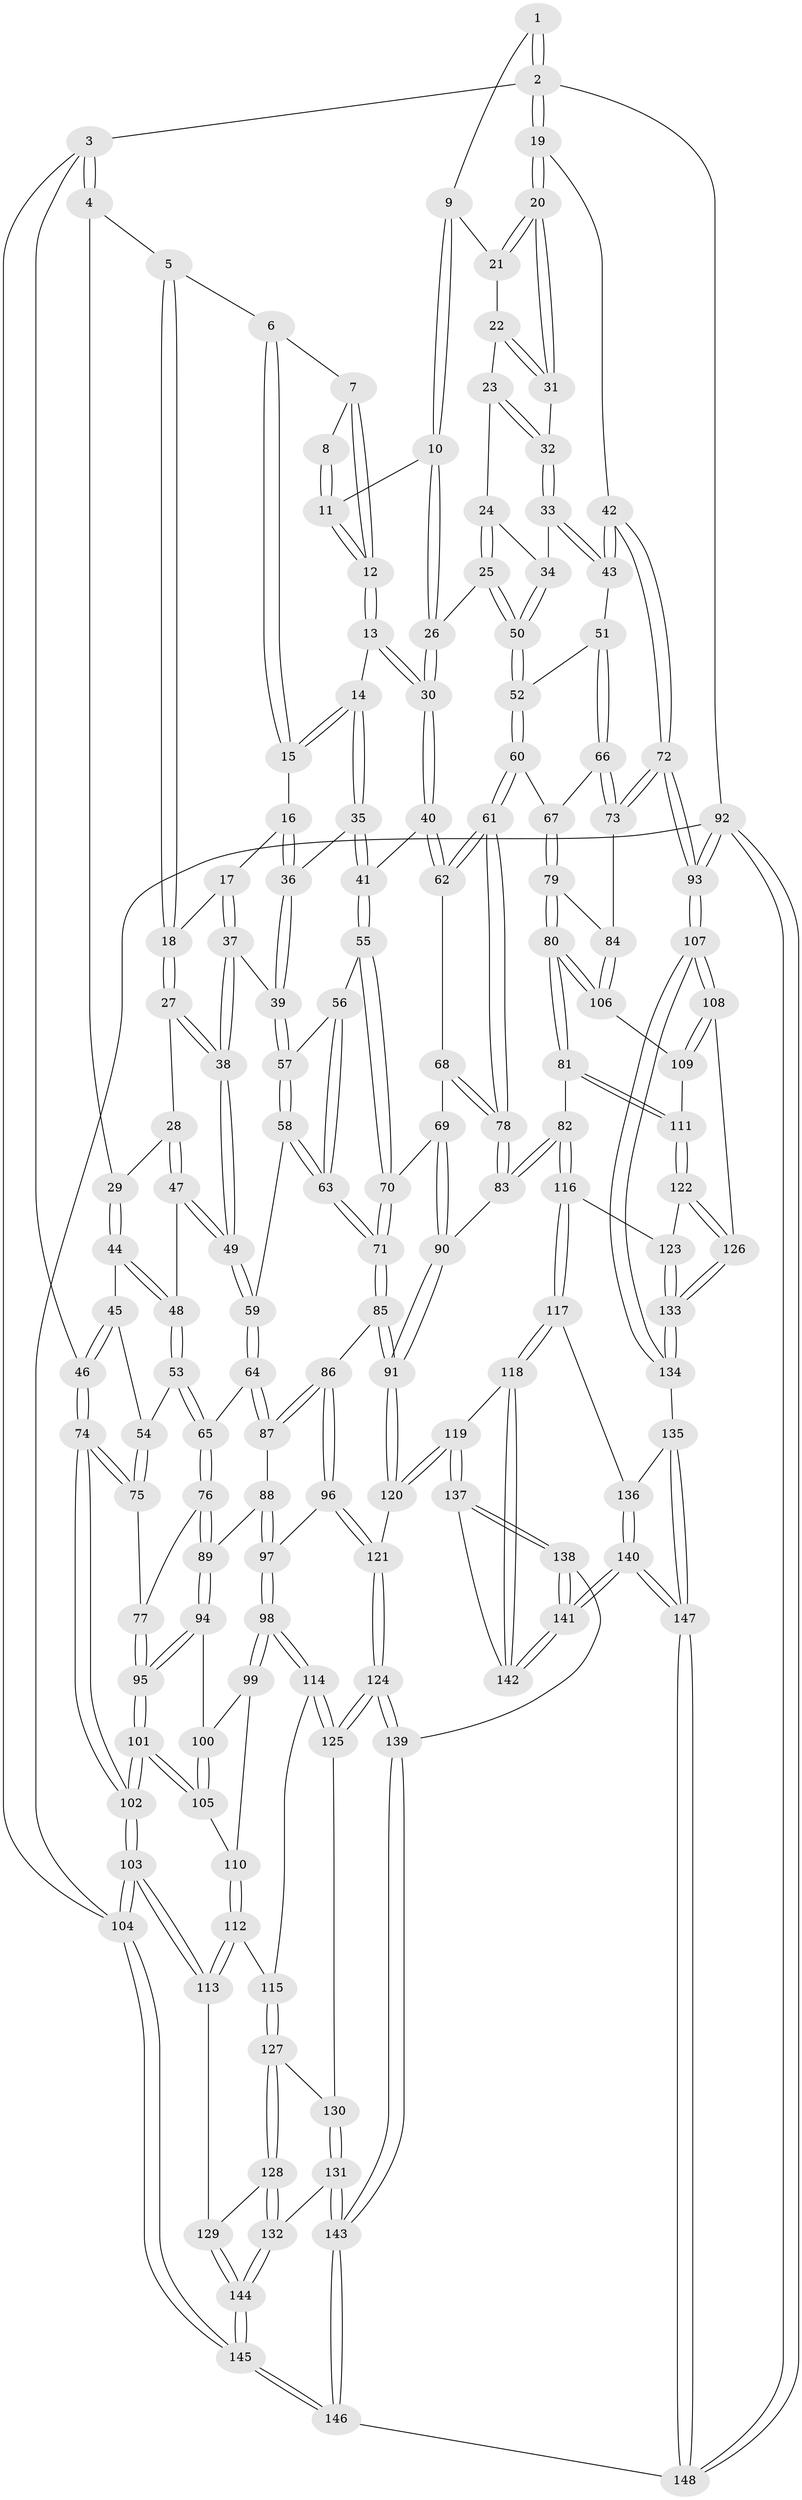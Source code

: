 // coarse degree distribution, {3: 0.13793103448275862, 6: 0.1839080459770115, 5: 0.25287356321839083, 2: 0.011494252873563218, 4: 0.41379310344827586}
// Generated by graph-tools (version 1.1) at 2025/52/02/27/25 19:52:36]
// undirected, 148 vertices, 367 edges
graph export_dot {
graph [start="1"]
  node [color=gray90,style=filled];
  1 [pos="+0.8188754221934237+0"];
  2 [pos="+1+0"];
  3 [pos="+0+0"];
  4 [pos="+0+0"];
  5 [pos="+0.07916050714247695+0"];
  6 [pos="+0.3517046482553958+0"];
  7 [pos="+0.4674526647347955+0"];
  8 [pos="+0.6475736048404437+0"];
  9 [pos="+0.8083885528288868+0.049280988109337544"];
  10 [pos="+0.7131751280894622+0.09325691140478595"];
  11 [pos="+0.6961592223675515+0.09026408381754837"];
  12 [pos="+0.5803337059825147+0.09541712270485526"];
  13 [pos="+0.5717115877651318+0.11773743626982201"];
  14 [pos="+0.5357004748212718+0.14776760416189474"];
  15 [pos="+0.36826348130087744+0.10058926916980428"];
  16 [pos="+0.35720562597311517+0.13151316753593864"];
  17 [pos="+0.3557699799646619+0.13343438054516366"];
  18 [pos="+0.2701135248117782+0.15547349693858195"];
  19 [pos="+1+0.03322187327080502"];
  20 [pos="+1+0.08238320376798325"];
  21 [pos="+0.8279026265598753+0.06837745845040456"];
  22 [pos="+0.8344964326475344+0.10662734922437633"];
  23 [pos="+0.8349063060626432+0.11392961186595921"];
  24 [pos="+0.8131411971609744+0.16839569808410274"];
  25 [pos="+0.7681402316022139+0.2432554389704576"];
  26 [pos="+0.7340358920382181+0.2393242689917882"];
  27 [pos="+0.24535229615165557+0.1780494216193319"];
  28 [pos="+0.15057977418715157+0.16725558257134301"];
  29 [pos="+0.13916790104474772+0.15577132833654483"];
  30 [pos="+0.6712591524083912+0.27158587982478094"];
  31 [pos="+0.941257669502402+0.1607002031580004"];
  32 [pos="+0.8972864246864998+0.19973083746012688"];
  33 [pos="+0.8957795110534251+0.21064433499072938"];
  34 [pos="+0.8850079403708222+0.22451439976911136"];
  35 [pos="+0.4960277553301279+0.22121714680687993"];
  36 [pos="+0.48860758707245916+0.22241573399997702"];
  37 [pos="+0.3573118349089909+0.22536311588857103"];
  38 [pos="+0.28037400451520283+0.28271509149278423"];
  39 [pos="+0.41833482168415514+0.25940323241268254"];
  40 [pos="+0.6462213567764903+0.31767050070630554"];
  41 [pos="+0.5422735679916196+0.3028746885427605"];
  42 [pos="+1+0.23056289470425775"];
  43 [pos="+1+0.27966512394131376"];
  44 [pos="+0.04989253277111015+0.22812100489844608"];
  45 [pos="+0.04580164424609525+0.22882098586221342"];
  46 [pos="+0+0.15475675086568053"];
  47 [pos="+0.15834210430911158+0.24191499484328816"];
  48 [pos="+0.11126145831457215+0.290698202804932"];
  49 [pos="+0.26413775001538914+0.32872659292435963"];
  50 [pos="+0.8438958425841334+0.29477987694090185"];
  51 [pos="+1+0.3081049341652025"];
  52 [pos="+0.8507676262720598+0.3103191439927877"];
  53 [pos="+0.09510580840894198+0.3745480178114935"];
  54 [pos="+0.0420134719592279+0.37047980146138987"];
  55 [pos="+0.4926543087642721+0.36085907109600435"];
  56 [pos="+0.4425485574892374+0.31350834815389456"];
  57 [pos="+0.41726259325760534+0.26682691978662826"];
  58 [pos="+0.3195292606211922+0.4068451617993139"];
  59 [pos="+0.2682899161084935+0.389436675747828"];
  60 [pos="+0.8264741971810216+0.4153045233298726"];
  61 [pos="+0.8150409250806717+0.4205987201940091"];
  62 [pos="+0.6490860230173632+0.32825948612007394"];
  63 [pos="+0.32532117079055534+0.41069947260866063"];
  64 [pos="+0.2395485178098225+0.4044387183793427"];
  65 [pos="+0.1566745123061506+0.4153770070964416"];
  66 [pos="+0.9356898002126608+0.4356949933383152"];
  67 [pos="+0.8710433563827892+0.4389053068898171"];
  68 [pos="+0.6292630480588366+0.4058978235324055"];
  69 [pos="+0.5008469492752423+0.45201567659837977"];
  70 [pos="+0.4623268110176668+0.4473033291956802"];
  71 [pos="+0.41093772868357986+0.47561690415669206"];
  72 [pos="+1+0.542628116910828"];
  73 [pos="+1+0.5383155286523539"];
  74 [pos="+0+0.40186244549871813"];
  75 [pos="+0+0.4015038943246806"];
  76 [pos="+0.11932171808639688+0.49596072307118527"];
  77 [pos="+0.09726108867805847+0.5138768311525364"];
  78 [pos="+0.7040164498727786+0.5642762999222871"];
  79 [pos="+0.8994097278407414+0.5439164144079915"];
  80 [pos="+0.841539769498075+0.6224757855891195"];
  81 [pos="+0.8147666773200679+0.6340815961353361"];
  82 [pos="+0.7996628024186953+0.6324690417129906"];
  83 [pos="+0.7002428001483596+0.5811785176905006"];
  84 [pos="+1+0.5541636171897589"];
  85 [pos="+0.40909496004171303+0.5837697421293297"];
  86 [pos="+0.39260888239305425+0.6098702867934814"];
  87 [pos="+0.23437675688748333+0.5414148702645323"];
  88 [pos="+0.2213306166256716+0.5579493817974113"];
  89 [pos="+0.18588259962391152+0.5763609531709611"];
  90 [pos="+0.6791518656578275+0.5933451040048069"];
  91 [pos="+0.6442104963034723+0.6293496829911895"];
  92 [pos="+1+1"];
  93 [pos="+1+0.8527359753554942"];
  94 [pos="+0.1834703640986698+0.5833852081092088"];
  95 [pos="+0.0669316038742478+0.5774240449067823"];
  96 [pos="+0.3895753929050938+0.6179485383470912"];
  97 [pos="+0.29394810807072896+0.6714258739719231"];
  98 [pos="+0.29255418840736247+0.6725993166644245"];
  99 [pos="+0.2195382921448287+0.6462203926570482"];
  100 [pos="+0.1816608358379687+0.5995698813059034"];
  101 [pos="+0.025757474078535663+0.6384966783450239"];
  102 [pos="+0+0.7525721717791308"];
  103 [pos="+0+0.7746474441036257"];
  104 [pos="+0+1"];
  105 [pos="+0.10876592172739083+0.6511042937795793"];
  106 [pos="+0.9429421789153264+0.6405628673852041"];
  107 [pos="+1+0.8510546620555288"];
  108 [pos="+1+0.803884672256079"];
  109 [pos="+0.9531499558972528+0.6708684504845924"];
  110 [pos="+0.15123964794144365+0.6850591028930605"];
  111 [pos="+0.8853940660234271+0.7395676187656437"];
  112 [pos="+0.15510576892609546+0.6951959550978539"];
  113 [pos="+0.02085258538155916+0.8281895333500361"];
  114 [pos="+0.2870381782083325+0.6861288817923757"];
  115 [pos="+0.19484475116659897+0.7489792971329328"];
  116 [pos="+0.7736922920911333+0.7887102566242722"];
  117 [pos="+0.709961140583903+0.8104966803285066"];
  118 [pos="+0.6340478334902914+0.7909146845727636"];
  119 [pos="+0.6312379957338653+0.7878702532953518"];
  120 [pos="+0.6135480195544929+0.7598575325912228"];
  121 [pos="+0.4601520580419611+0.7770363730909765"];
  122 [pos="+0.891470613267141+0.7602515981325053"];
  123 [pos="+0.8305292049097321+0.8094130004376608"];
  124 [pos="+0.382937371918402+0.899625219111135"];
  125 [pos="+0.31881960711392776+0.831349630499116"];
  126 [pos="+0.9995181003654695+0.803897935109473"];
  127 [pos="+0.18099622295819753+0.7942926536554065"];
  128 [pos="+0.0922100180306152+0.8454975932151043"];
  129 [pos="+0.07589057050910607+0.8443107750002543"];
  130 [pos="+0.20450778290744642+0.8050580355683008"];
  131 [pos="+0.23994546097136443+0.918965791933095"];
  132 [pos="+0.1721242973869237+0.922640355453263"];
  133 [pos="+0.852454173242111+0.910234154820914"];
  134 [pos="+0.8361207559614561+0.9693576045006681"];
  135 [pos="+0.8285435175655151+0.9798429202001085"];
  136 [pos="+0.726316975874161+0.8441625527851521"];
  137 [pos="+0.5166103975121863+0.9138729023925827"];
  138 [pos="+0.386149213104557+0.9217787670241404"];
  139 [pos="+0.38263558776463497+0.9216116110129249"];
  140 [pos="+0.666375734690163+1"];
  141 [pos="+0.6608057216025096+1"];
  142 [pos="+0.6314280042580942+0.958531534940669"];
  143 [pos="+0.3743250977511104+0.9395151786456616"];
  144 [pos="+0.12932071371793288+1"];
  145 [pos="+0.12640622026237835+1"];
  146 [pos="+0.35550388340001+1"];
  147 [pos="+0.749991078520894+1"];
  148 [pos="+0.7509026966343705+1"];
  1 -- 2;
  1 -- 2;
  1 -- 9;
  2 -- 3;
  2 -- 19;
  2 -- 19;
  2 -- 92;
  3 -- 4;
  3 -- 4;
  3 -- 46;
  3 -- 104;
  4 -- 5;
  4 -- 29;
  5 -- 6;
  5 -- 18;
  5 -- 18;
  6 -- 7;
  6 -- 15;
  6 -- 15;
  7 -- 8;
  7 -- 12;
  7 -- 12;
  8 -- 11;
  8 -- 11;
  9 -- 10;
  9 -- 10;
  9 -- 21;
  10 -- 11;
  10 -- 26;
  10 -- 26;
  11 -- 12;
  11 -- 12;
  12 -- 13;
  12 -- 13;
  13 -- 14;
  13 -- 30;
  13 -- 30;
  14 -- 15;
  14 -- 15;
  14 -- 35;
  14 -- 35;
  15 -- 16;
  16 -- 17;
  16 -- 36;
  16 -- 36;
  17 -- 18;
  17 -- 37;
  17 -- 37;
  18 -- 27;
  18 -- 27;
  19 -- 20;
  19 -- 20;
  19 -- 42;
  20 -- 21;
  20 -- 21;
  20 -- 31;
  20 -- 31;
  21 -- 22;
  22 -- 23;
  22 -- 31;
  22 -- 31;
  23 -- 24;
  23 -- 32;
  23 -- 32;
  24 -- 25;
  24 -- 25;
  24 -- 34;
  25 -- 26;
  25 -- 50;
  25 -- 50;
  26 -- 30;
  26 -- 30;
  27 -- 28;
  27 -- 38;
  27 -- 38;
  28 -- 29;
  28 -- 47;
  28 -- 47;
  29 -- 44;
  29 -- 44;
  30 -- 40;
  30 -- 40;
  31 -- 32;
  32 -- 33;
  32 -- 33;
  33 -- 34;
  33 -- 43;
  33 -- 43;
  34 -- 50;
  34 -- 50;
  35 -- 36;
  35 -- 41;
  35 -- 41;
  36 -- 39;
  36 -- 39;
  37 -- 38;
  37 -- 38;
  37 -- 39;
  38 -- 49;
  38 -- 49;
  39 -- 57;
  39 -- 57;
  40 -- 41;
  40 -- 62;
  40 -- 62;
  41 -- 55;
  41 -- 55;
  42 -- 43;
  42 -- 43;
  42 -- 72;
  42 -- 72;
  43 -- 51;
  44 -- 45;
  44 -- 48;
  44 -- 48;
  45 -- 46;
  45 -- 46;
  45 -- 54;
  46 -- 74;
  46 -- 74;
  47 -- 48;
  47 -- 49;
  47 -- 49;
  48 -- 53;
  48 -- 53;
  49 -- 59;
  49 -- 59;
  50 -- 52;
  50 -- 52;
  51 -- 52;
  51 -- 66;
  51 -- 66;
  52 -- 60;
  52 -- 60;
  53 -- 54;
  53 -- 65;
  53 -- 65;
  54 -- 75;
  54 -- 75;
  55 -- 56;
  55 -- 70;
  55 -- 70;
  56 -- 57;
  56 -- 63;
  56 -- 63;
  57 -- 58;
  57 -- 58;
  58 -- 59;
  58 -- 63;
  58 -- 63;
  59 -- 64;
  59 -- 64;
  60 -- 61;
  60 -- 61;
  60 -- 67;
  61 -- 62;
  61 -- 62;
  61 -- 78;
  61 -- 78;
  62 -- 68;
  63 -- 71;
  63 -- 71;
  64 -- 65;
  64 -- 87;
  64 -- 87;
  65 -- 76;
  65 -- 76;
  66 -- 67;
  66 -- 73;
  66 -- 73;
  67 -- 79;
  67 -- 79;
  68 -- 69;
  68 -- 78;
  68 -- 78;
  69 -- 70;
  69 -- 90;
  69 -- 90;
  70 -- 71;
  70 -- 71;
  71 -- 85;
  71 -- 85;
  72 -- 73;
  72 -- 73;
  72 -- 93;
  72 -- 93;
  73 -- 84;
  74 -- 75;
  74 -- 75;
  74 -- 102;
  74 -- 102;
  75 -- 77;
  76 -- 77;
  76 -- 89;
  76 -- 89;
  77 -- 95;
  77 -- 95;
  78 -- 83;
  78 -- 83;
  79 -- 80;
  79 -- 80;
  79 -- 84;
  80 -- 81;
  80 -- 81;
  80 -- 106;
  80 -- 106;
  81 -- 82;
  81 -- 111;
  81 -- 111;
  82 -- 83;
  82 -- 83;
  82 -- 116;
  82 -- 116;
  83 -- 90;
  84 -- 106;
  84 -- 106;
  85 -- 86;
  85 -- 91;
  85 -- 91;
  86 -- 87;
  86 -- 87;
  86 -- 96;
  86 -- 96;
  87 -- 88;
  88 -- 89;
  88 -- 97;
  88 -- 97;
  89 -- 94;
  89 -- 94;
  90 -- 91;
  90 -- 91;
  91 -- 120;
  91 -- 120;
  92 -- 93;
  92 -- 93;
  92 -- 148;
  92 -- 148;
  92 -- 104;
  93 -- 107;
  93 -- 107;
  94 -- 95;
  94 -- 95;
  94 -- 100;
  95 -- 101;
  95 -- 101;
  96 -- 97;
  96 -- 121;
  96 -- 121;
  97 -- 98;
  97 -- 98;
  98 -- 99;
  98 -- 99;
  98 -- 114;
  98 -- 114;
  99 -- 100;
  99 -- 110;
  100 -- 105;
  100 -- 105;
  101 -- 102;
  101 -- 102;
  101 -- 105;
  101 -- 105;
  102 -- 103;
  102 -- 103;
  103 -- 104;
  103 -- 104;
  103 -- 113;
  103 -- 113;
  104 -- 145;
  104 -- 145;
  105 -- 110;
  106 -- 109;
  107 -- 108;
  107 -- 108;
  107 -- 134;
  107 -- 134;
  108 -- 109;
  108 -- 109;
  108 -- 126;
  109 -- 111;
  110 -- 112;
  110 -- 112;
  111 -- 122;
  111 -- 122;
  112 -- 113;
  112 -- 113;
  112 -- 115;
  113 -- 129;
  114 -- 115;
  114 -- 125;
  114 -- 125;
  115 -- 127;
  115 -- 127;
  116 -- 117;
  116 -- 117;
  116 -- 123;
  117 -- 118;
  117 -- 118;
  117 -- 136;
  118 -- 119;
  118 -- 142;
  118 -- 142;
  119 -- 120;
  119 -- 120;
  119 -- 137;
  119 -- 137;
  120 -- 121;
  121 -- 124;
  121 -- 124;
  122 -- 123;
  122 -- 126;
  122 -- 126;
  123 -- 133;
  123 -- 133;
  124 -- 125;
  124 -- 125;
  124 -- 139;
  124 -- 139;
  125 -- 130;
  126 -- 133;
  126 -- 133;
  127 -- 128;
  127 -- 128;
  127 -- 130;
  128 -- 129;
  128 -- 132;
  128 -- 132;
  129 -- 144;
  129 -- 144;
  130 -- 131;
  130 -- 131;
  131 -- 132;
  131 -- 143;
  131 -- 143;
  132 -- 144;
  132 -- 144;
  133 -- 134;
  133 -- 134;
  134 -- 135;
  135 -- 136;
  135 -- 147;
  135 -- 147;
  136 -- 140;
  136 -- 140;
  137 -- 138;
  137 -- 138;
  137 -- 142;
  138 -- 139;
  138 -- 141;
  138 -- 141;
  139 -- 143;
  139 -- 143;
  140 -- 141;
  140 -- 141;
  140 -- 147;
  140 -- 147;
  141 -- 142;
  141 -- 142;
  143 -- 146;
  143 -- 146;
  144 -- 145;
  144 -- 145;
  145 -- 146;
  145 -- 146;
  146 -- 148;
  147 -- 148;
  147 -- 148;
}
